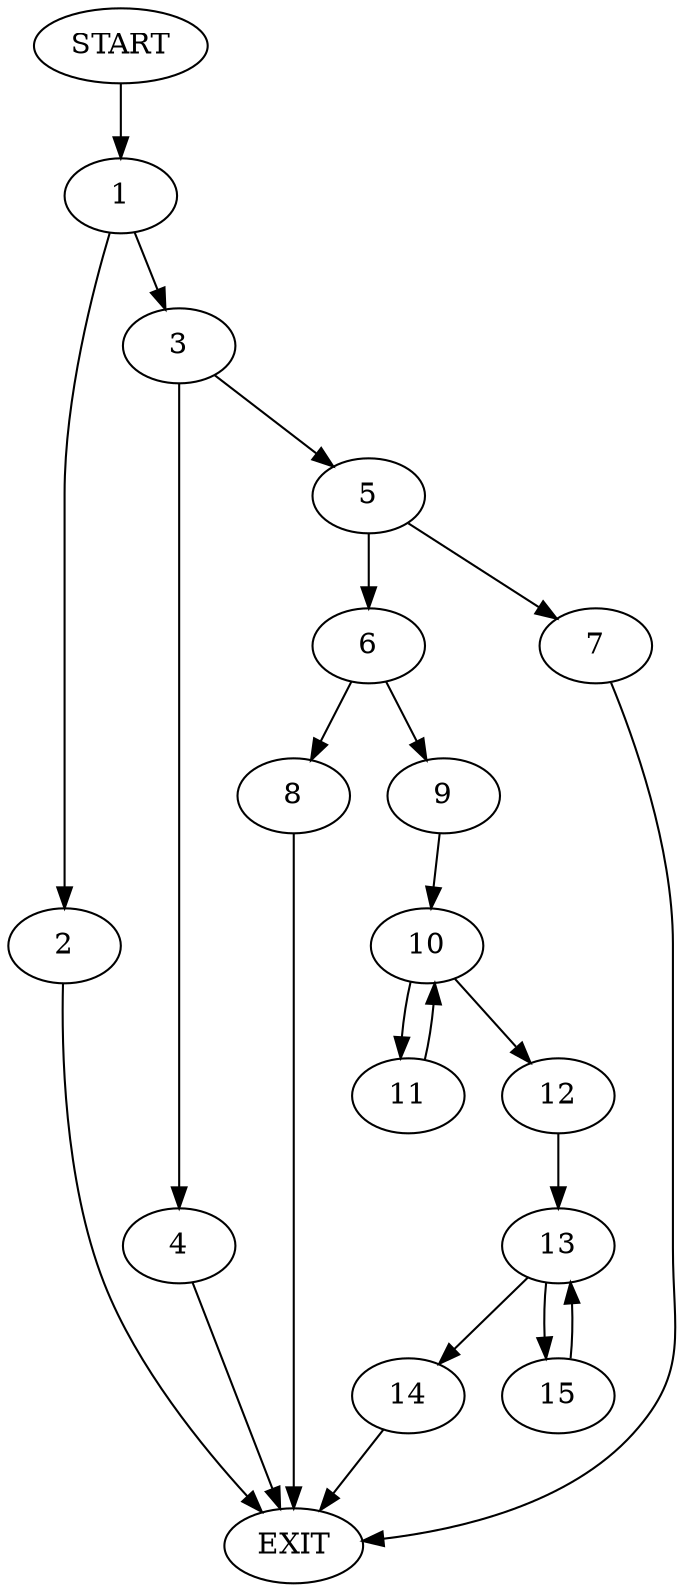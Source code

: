 digraph {
0 [label="START"]
16 [label="EXIT"]
0 -> 1
1 -> 2
1 -> 3
2 -> 16
3 -> 4
3 -> 5
4 -> 16
5 -> 6
5 -> 7
6 -> 8
6 -> 9
7 -> 16
8 -> 16
9 -> 10
10 -> 11
10 -> 12
12 -> 13
11 -> 10
13 -> 14
13 -> 15
14 -> 16
15 -> 13
}
